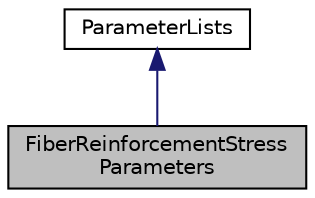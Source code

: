 digraph "FiberReinforcementStressParameters"
{
 // LATEX_PDF_SIZE
  edge [fontname="Helvetica",fontsize="10",labelfontname="Helvetica",labelfontsize="10"];
  node [fontname="Helvetica",fontsize="10",shape=record];
  Node1 [label="FiberReinforcementStress\lParameters",height=0.2,width=0.4,color="black", fillcolor="grey75", style="filled", fontcolor="black",tooltip="The FiberReinforcementStressParameters class stores fiber reinforcement stress parameters for the 'Fi..."];
  Node2 -> Node1 [dir="back",color="midnightblue",fontsize="10",style="solid",fontname="Helvetica"];
  Node2 [label="ParameterLists",height=0.2,width=0.4,color="black", fillcolor="white", style="filled",URL="$class_parameter_lists.html",tooltip="Defines parameter name and value, and stores them in maps for settng values from XML."];
}
